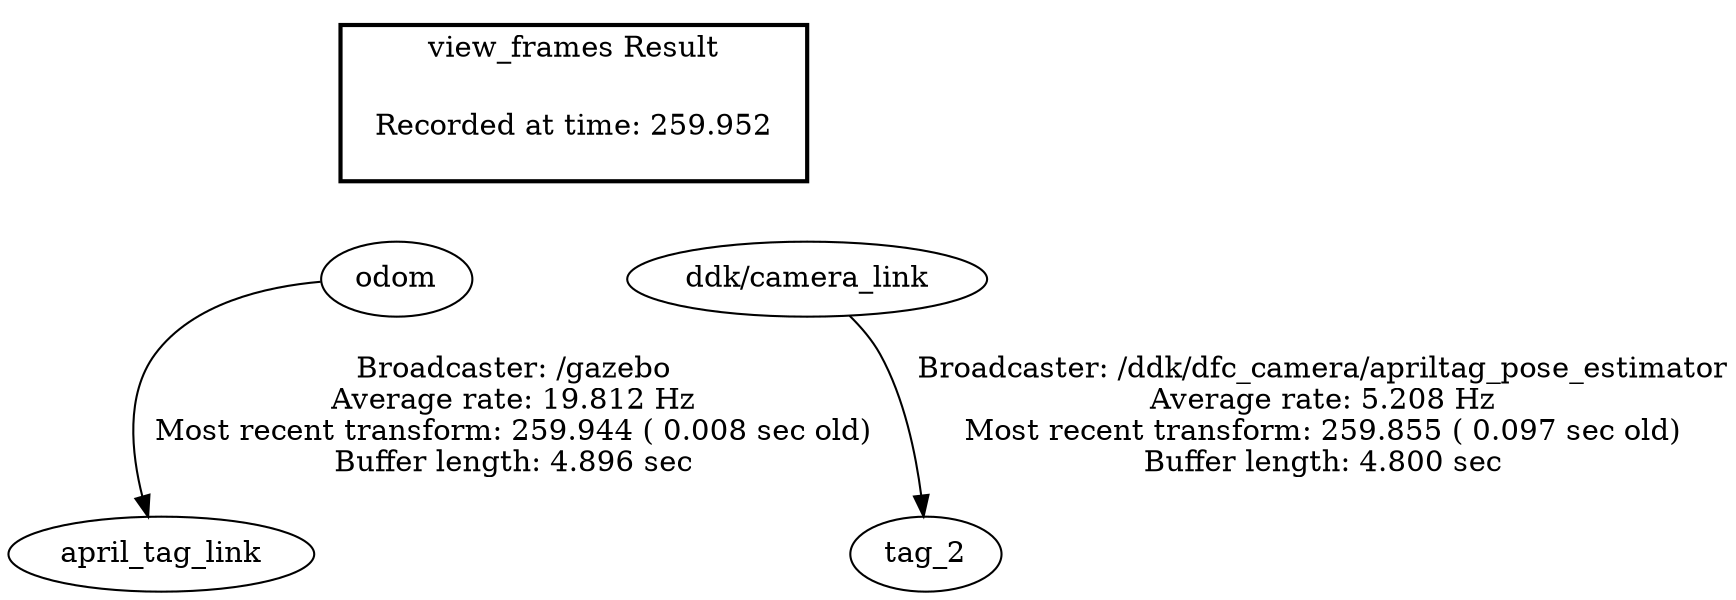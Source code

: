 digraph G {
"odom" -> "april_tag_link"[label="Broadcaster: /gazebo\nAverage rate: 19.812 Hz\nMost recent transform: 259.944 ( 0.008 sec old)\nBuffer length: 4.896 sec\n"];
"ddk/camera_link" -> "tag_2"[label="Broadcaster: /ddk/dfc_camera/apriltag_pose_estimator\nAverage rate: 5.208 Hz\nMost recent transform: 259.855 ( 0.097 sec old)\nBuffer length: 4.800 sec\n"];
edge [style=invis];
 subgraph cluster_legend { style=bold; color=black; label ="view_frames Result";
"Recorded at time: 259.952"[ shape=plaintext ] ;
 }->"odom";
edge [style=invis];
 subgraph cluster_legend { style=bold; color=black; label ="view_frames Result";
"Recorded at time: 259.952"[ shape=plaintext ] ;
 }->"ddk/camera_link";
}